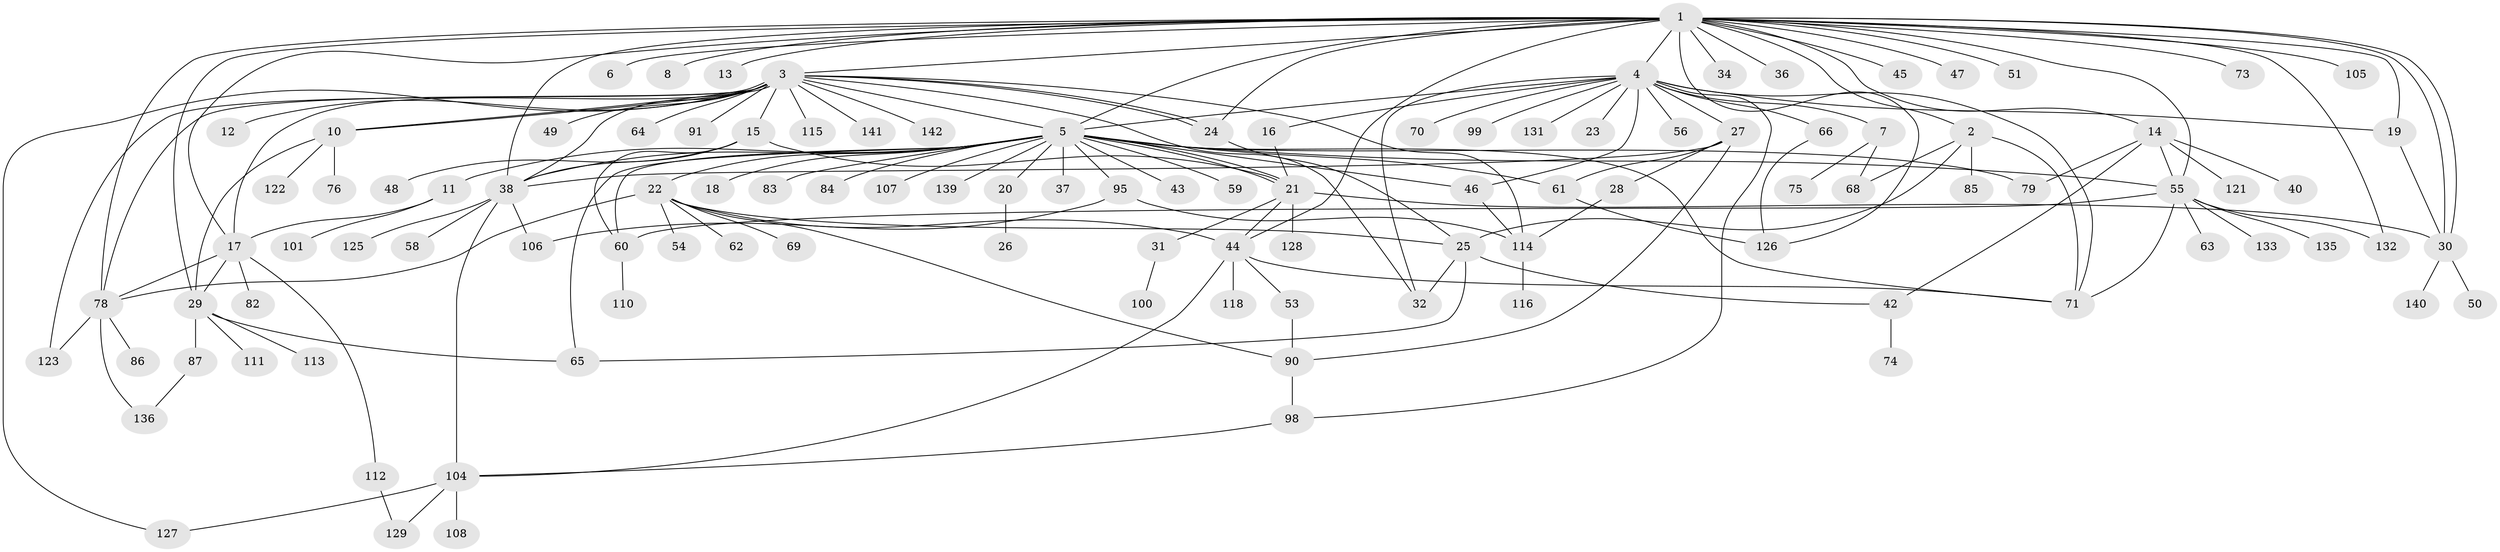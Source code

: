 // Generated by graph-tools (version 1.1) at 2025/51/02/27/25 19:51:58]
// undirected, 112 vertices, 171 edges
graph export_dot {
graph [start="1"]
  node [color=gray90,style=filled];
  1 [super="+9"];
  2 [super="+93"];
  3 [super="+39"];
  4 [super="+72"];
  5 [super="+33"];
  6;
  7 [super="+94"];
  8;
  10;
  11;
  12;
  13;
  14 [super="+119"];
  15 [super="+134"];
  16 [super="+120"];
  17 [super="+57"];
  18;
  19;
  20 [super="+52"];
  21 [super="+137"];
  22 [super="+35"];
  23;
  24 [super="+77"];
  25 [super="+89"];
  26;
  27 [super="+130"];
  28;
  29 [super="+41"];
  30 [super="+92"];
  31;
  32;
  34;
  36;
  37 [super="+67"];
  38 [super="+97"];
  40;
  42;
  43;
  44;
  45;
  46;
  47;
  48;
  49 [super="+102"];
  50;
  51;
  53;
  54;
  55 [super="+88"];
  56;
  58;
  59;
  60 [super="+81"];
  61 [super="+80"];
  62;
  63 [super="+109"];
  64;
  65;
  66;
  68;
  69;
  70;
  71;
  73;
  74;
  75;
  76;
  78 [super="+96"];
  79;
  82;
  83;
  84;
  85;
  86;
  87;
  90 [super="+117"];
  91;
  95;
  98 [super="+103"];
  99;
  100;
  101;
  104;
  105;
  106 [super="+124"];
  107;
  108;
  110;
  111;
  112;
  113;
  114 [super="+138"];
  115;
  116;
  118;
  121;
  122;
  123;
  125;
  126;
  127;
  128;
  129;
  131;
  132;
  133;
  135;
  136;
  139;
  140;
  141;
  142;
  1 -- 2;
  1 -- 3;
  1 -- 4;
  1 -- 5;
  1 -- 6;
  1 -- 8;
  1 -- 13;
  1 -- 14;
  1 -- 17;
  1 -- 19;
  1 -- 24 [weight=2];
  1 -- 29 [weight=2];
  1 -- 30;
  1 -- 30;
  1 -- 34;
  1 -- 38;
  1 -- 44;
  1 -- 45;
  1 -- 47;
  1 -- 51;
  1 -- 55;
  1 -- 78;
  1 -- 126;
  1 -- 105;
  1 -- 36;
  1 -- 132;
  1 -- 73;
  2 -- 68;
  2 -- 71;
  2 -- 85;
  2 -- 25;
  3 -- 5;
  3 -- 10;
  3 -- 10;
  3 -- 12;
  3 -- 15;
  3 -- 17;
  3 -- 24;
  3 -- 24;
  3 -- 32;
  3 -- 49;
  3 -- 78;
  3 -- 91;
  3 -- 114;
  3 -- 115;
  3 -- 123;
  3 -- 141;
  3 -- 142;
  3 -- 64;
  3 -- 127;
  3 -- 38;
  4 -- 5;
  4 -- 7;
  4 -- 16;
  4 -- 19;
  4 -- 23;
  4 -- 27;
  4 -- 32;
  4 -- 56;
  4 -- 66;
  4 -- 70;
  4 -- 71;
  4 -- 99;
  4 -- 131;
  4 -- 46;
  4 -- 98;
  5 -- 11;
  5 -- 18;
  5 -- 20;
  5 -- 21;
  5 -- 21;
  5 -- 22;
  5 -- 37;
  5 -- 38;
  5 -- 43;
  5 -- 46;
  5 -- 55;
  5 -- 59;
  5 -- 65;
  5 -- 71;
  5 -- 79;
  5 -- 83;
  5 -- 84;
  5 -- 95;
  5 -- 107;
  5 -- 139;
  5 -- 60;
  5 -- 61;
  7 -- 68;
  7 -- 75;
  10 -- 29;
  10 -- 76;
  10 -- 122;
  11 -- 17;
  11 -- 101;
  14 -- 40;
  14 -- 42;
  14 -- 55;
  14 -- 121;
  14 -- 79;
  15 -- 21;
  15 -- 48;
  15 -- 60;
  15 -- 38;
  16 -- 21;
  17 -- 29;
  17 -- 82;
  17 -- 112;
  17 -- 78;
  19 -- 30;
  20 -- 26;
  21 -- 30;
  21 -- 31;
  21 -- 44;
  21 -- 128;
  22 -- 25;
  22 -- 54;
  22 -- 62;
  22 -- 90;
  22 -- 78;
  22 -- 44;
  22 -- 69;
  24 -- 25;
  25 -- 32;
  25 -- 65;
  25 -- 42;
  27 -- 28;
  27 -- 38;
  27 -- 61;
  27 -- 90;
  28 -- 114;
  29 -- 87;
  29 -- 65;
  29 -- 113;
  29 -- 111;
  30 -- 50;
  30 -- 140;
  31 -- 100;
  38 -- 58;
  38 -- 104;
  38 -- 106;
  38 -- 125;
  42 -- 74;
  44 -- 53;
  44 -- 71;
  44 -- 104;
  44 -- 118;
  46 -- 114;
  53 -- 90;
  55 -- 60;
  55 -- 63;
  55 -- 71;
  55 -- 135;
  55 -- 132;
  55 -- 133;
  60 -- 110;
  61 -- 126;
  66 -- 126;
  78 -- 86;
  78 -- 123;
  78 -- 136;
  87 -- 136;
  90 -- 98;
  95 -- 114;
  95 -- 106;
  98 -- 104;
  104 -- 108;
  104 -- 127;
  104 -- 129;
  112 -- 129;
  114 -- 116;
}
